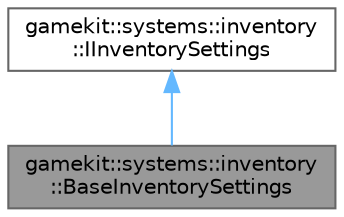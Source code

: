 digraph "gamekit::systems::inventory::BaseInventorySettings"
{
 // LATEX_PDF_SIZE
  bgcolor="transparent";
  edge [fontname=Helvetica,fontsize=10,labelfontname=Helvetica,labelfontsize=10];
  node [fontname=Helvetica,fontsize=10,shape=box,height=0.2,width=0.4];
  Node1 [id="Node000001",label="gamekit::systems::inventory\l::BaseInventorySettings",height=0.2,width=0.4,color="gray40", fillcolor="grey60", style="filled", fontcolor="black",tooltip="Base configuration settings for an inventory."];
  Node2 -> Node1 [id="edge1_Node000001_Node000002",dir="back",color="steelblue1",style="solid",tooltip=" "];
  Node2 [id="Node000002",label="gamekit::systems::inventory\l::IInventorySettings",height=0.2,width=0.4,color="gray40", fillcolor="white", style="filled",URL="$d8/d07/classgamekit_1_1systems_1_1inventory_1_1_i_inventory_settings.html",tooltip="Interface for inventory configuration settings."];
}
